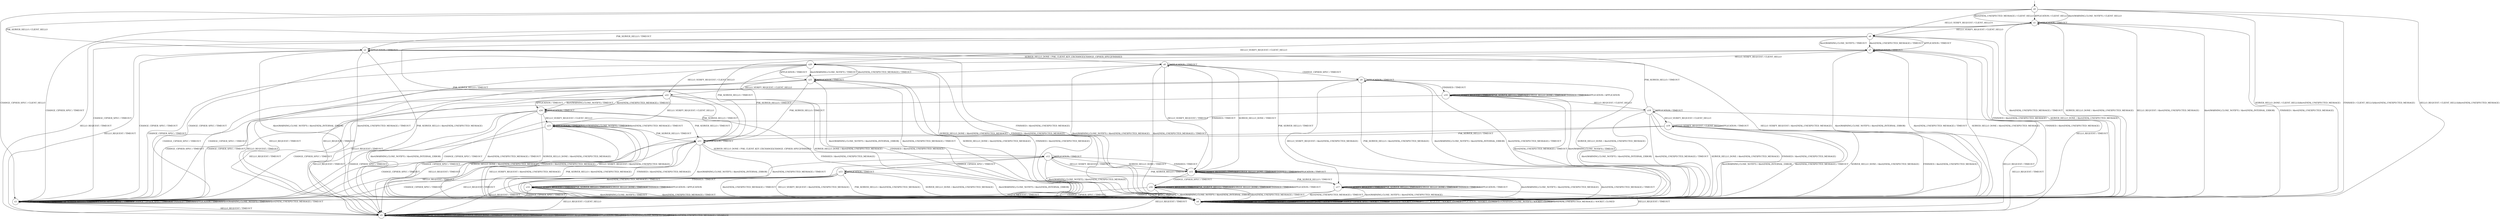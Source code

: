 digraph g {

	s0 [shape="circle" label="s0"];
	s1 [shape="circle" label="s1"];
	s2 [shape="circle" label="s2"];
	s3 [shape="circle" label="s3"];
	s4 [shape="circle" label="s4"];
	s5 [shape="circle" label="s5"];
	s6 [shape="circle" label="s6"];
	s7 [shape="circle" label="s7"];
	s8 [shape="circle" label="s8"];
	s9 [shape="circle" label="s9"];
	s10 [shape="circle" label="s10"];
	s11 [shape="circle" label="s11"];
	s12 [shape="circle" label="s12"];
	s13 [shape="circle" label="s13"];
	s14 [shape="circle" label="s14"];
	s15 [shape="circle" label="s15"];
	s16 [shape="circle" label="s16"];
	s17 [shape="circle" label="s17"];
	s18 [shape="circle" label="s18"];
	s19 [shape="circle" label="s19"];
	s20 [shape="circle" label="s20"];
	s21 [shape="circle" label="s21"];
	s22 [shape="circle" label="s22"];
	s23 [shape="circle" label="s23"];
	s24 [shape="circle" label="s24"];
	s0 -> s6 [label="HELLO_VERIFY_REQUEST / CLIENT_HELLO+"];
	s0 -> s2 [label="PSK_SERVER_HELLO / CLIENT_HELLO"];
	s0 -> s4 [label="SERVER_HELLO_DONE / CLIENT_HELLO|Alert(FATAL,UNEXPECTED_MESSAGE)"];
	s0 -> s3 [label="CHANGE_CIPHER_SPEC / CLIENT_HELLO"];
	s0 -> s4 [label="FINISHED / CLIENT_HELLO|Alert(FATAL,UNEXPECTED_MESSAGE)"];
	s0 -> s4 [label="HELLO_REQUEST / CLIENT_HELLO|Alert(FATAL,UNEXPECTED_MESSAGE)"];
	s0 -> s1 [label="APPLICATION / CLIENT_HELLO"];
	s0 -> s1 [label="Alert(WARNING,CLOSE_NOTIFY) / CLIENT_HELLO"];
	s0 -> s1 [label="Alert(FATAL,UNEXPECTED_MESSAGE) / CLIENT_HELLO"];
	s1 -> s6 [label="HELLO_VERIFY_REQUEST / CLIENT_HELLO"];
	s1 -> s2 [label="PSK_SERVER_HELLO / TIMEOUT"];
	s1 -> s4 [label="SERVER_HELLO_DONE / Alert(FATAL,UNEXPECTED_MESSAGE)"];
	s1 -> s3 [label="CHANGE_CIPHER_SPEC / TIMEOUT"];
	s1 -> s4 [label="FINISHED / Alert(FATAL,UNEXPECTED_MESSAGE)"];
	s1 -> s4 [label="HELLO_REQUEST / Alert(FATAL,UNEXPECTED_MESSAGE)"];
	s1 -> s1 [label="APPLICATION / TIMEOUT"];
	s1 -> s4 [label="Alert(WARNING,CLOSE_NOTIFY) / Alert(FATAL,INTERNAL_ERROR)"];
	s1 -> s4 [label="Alert(FATAL,UNEXPECTED_MESSAGE) / TIMEOUT"];
	s2 -> s4 [label="HELLO_VERIFY_REQUEST / Alert(FATAL,UNEXPECTED_MESSAGE)"];
	s2 -> s4 [label="PSK_SERVER_HELLO / Alert(FATAL,UNEXPECTED_MESSAGE)"];
	s2 -> s8 [label="SERVER_HELLO_DONE / PSK_CLIENT_KEY_EXCHANGE|CHANGE_CIPHER_SPEC|FINISHED"];
	s2 -> s3 [label="CHANGE_CIPHER_SPEC / TIMEOUT"];
	s2 -> s4 [label="FINISHED / Alert(FATAL,UNEXPECTED_MESSAGE)"];
	s2 -> s5 [label="HELLO_REQUEST / TIMEOUT"];
	s2 -> s2 [label="APPLICATION / TIMEOUT"];
	s2 -> s4 [label="Alert(WARNING,CLOSE_NOTIFY) / Alert(FATAL,INTERNAL_ERROR)"];
	s2 -> s4 [label="Alert(FATAL,UNEXPECTED_MESSAGE) / TIMEOUT"];
	s3 -> s3 [label="HELLO_VERIFY_REQUEST / TIMEOUT"];
	s3 -> s3 [label="PSK_SERVER_HELLO / TIMEOUT"];
	s3 -> s3 [label="SERVER_HELLO_DONE / TIMEOUT"];
	s3 -> s3 [label="CHANGE_CIPHER_SPEC / TIMEOUT"];
	s3 -> s3 [label="FINISHED / TIMEOUT"];
	s3 -> s5 [label="HELLO_REQUEST / TIMEOUT"];
	s3 -> s3 [label="APPLICATION / TIMEOUT"];
	s3 -> s3 [label="Alert(WARNING,CLOSE_NOTIFY) / TIMEOUT"];
	s3 -> s3 [label="Alert(FATAL,UNEXPECTED_MESSAGE) / TIMEOUT"];
	s4 -> s4 [label="HELLO_VERIFY_REQUEST / SOCKET_CLOSED"];
	s4 -> s4 [label="PSK_SERVER_HELLO / SOCKET_CLOSED"];
	s4 -> s4 [label="SERVER_HELLO_DONE / SOCKET_CLOSED"];
	s4 -> s4 [label="CHANGE_CIPHER_SPEC / SOCKET_CLOSED"];
	s4 -> s4 [label="FINISHED / SOCKET_CLOSED"];
	s4 -> s4 [label="HELLO_REQUEST / SOCKET_CLOSED"];
	s4 -> s4 [label="APPLICATION / SOCKET_CLOSED"];
	s4 -> s4 [label="Alert(WARNING,CLOSE_NOTIFY) / SOCKET_CLOSED"];
	s4 -> s4 [label="Alert(FATAL,UNEXPECTED_MESSAGE) / SOCKET_CLOSED"];
	s5 -> s5 [label="HELLO_VERIFY_REQUEST / DISABLED"];
	s5 -> s5 [label="PSK_SERVER_HELLO / DISABLED"];
	s5 -> s5 [label="SERVER_HELLO_DONE / DISABLED"];
	s5 -> s5 [label="CHANGE_CIPHER_SPEC / DISABLED"];
	s5 -> s5 [label="FINISHED / DISABLED"];
	s5 -> s5 [label="HELLO_REQUEST / DISABLED"];
	s5 -> s5 [label="APPLICATION / DISABLED"];
	s5 -> s5 [label="Alert(WARNING,CLOSE_NOTIFY) / DISABLED"];
	s5 -> s5 [label="Alert(FATAL,UNEXPECTED_MESSAGE) / DISABLED"];
	s6 -> s20 [label="HELLO_VERIFY_REQUEST / CLIENT_HELLO"];
	s6 -> s11 [label="PSK_SERVER_HELLO / TIMEOUT"];
	s6 -> s4 [label="SERVER_HELLO_DONE / Alert(FATAL,UNEXPECTED_MESSAGE)"];
	s6 -> s3 [label="CHANGE_CIPHER_SPEC / TIMEOUT"];
	s6 -> s4 [label="FINISHED / Alert(FATAL,UNEXPECTED_MESSAGE)"];
	s6 -> s5 [label="HELLO_REQUEST / TIMEOUT"];
	s6 -> s7 [label="APPLICATION / TIMEOUT"];
	s6 -> s7 [label="Alert(WARNING,CLOSE_NOTIFY) / TIMEOUT"];
	s6 -> s7 [label="Alert(FATAL,UNEXPECTED_MESSAGE) / TIMEOUT"];
	s7 -> s20 [label="HELLO_VERIFY_REQUEST / CLIENT_HELLO"];
	s7 -> s11 [label="PSK_SERVER_HELLO / TIMEOUT"];
	s7 -> s4 [label="SERVER_HELLO_DONE / Alert(FATAL,UNEXPECTED_MESSAGE)"];
	s7 -> s3 [label="CHANGE_CIPHER_SPEC / TIMEOUT"];
	s7 -> s4 [label="FINISHED / Alert(FATAL,UNEXPECTED_MESSAGE)"];
	s7 -> s5 [label="HELLO_REQUEST / TIMEOUT"];
	s7 -> s7 [label="APPLICATION / TIMEOUT"];
	s7 -> s4 [label="Alert(WARNING,CLOSE_NOTIFY) / Alert(FATAL,INTERNAL_ERROR)"];
	s7 -> s4 [label="Alert(FATAL,UNEXPECTED_MESSAGE) / TIMEOUT"];
	s8 -> s15 [label="HELLO_VERIFY_REQUEST / TIMEOUT"];
	s8 -> s17 [label="PSK_SERVER_HELLO / TIMEOUT"];
	s8 -> s15 [label="SERVER_HELLO_DONE / TIMEOUT"];
	s8 -> s9 [label="CHANGE_CIPHER_SPEC / TIMEOUT"];
	s8 -> s15 [label="FINISHED / TIMEOUT"];
	s8 -> s5 [label="HELLO_REQUEST / TIMEOUT"];
	s8 -> s8 [label="APPLICATION / TIMEOUT"];
	s8 -> s4 [label="Alert(WARNING,CLOSE_NOTIFY) / Alert(FATAL,UNEXPECTED_MESSAGE)"];
	s8 -> s4 [label="Alert(FATAL,UNEXPECTED_MESSAGE) / TIMEOUT"];
	s9 -> s4 [label="HELLO_VERIFY_REQUEST / Alert(FATAL,UNEXPECTED_MESSAGE)"];
	s9 -> s4 [label="PSK_SERVER_HELLO / Alert(FATAL,UNEXPECTED_MESSAGE)"];
	s9 -> s4 [label="SERVER_HELLO_DONE / Alert(FATAL,UNEXPECTED_MESSAGE)"];
	s9 -> s3 [label="CHANGE_CIPHER_SPEC / TIMEOUT"];
	s9 -> s10 [label="FINISHED / TIMEOUT"];
	s9 -> s5 [label="HELLO_REQUEST / TIMEOUT"];
	s9 -> s9 [label="APPLICATION / TIMEOUT"];
	s9 -> s4 [label="Alert(WARNING,CLOSE_NOTIFY) / Alert(FATAL,INTERNAL_ERROR)"];
	s9 -> s4 [label="Alert(FATAL,UNEXPECTED_MESSAGE) / TIMEOUT"];
	s10 -> s10 [label="HELLO_VERIFY_REQUEST / TIMEOUT"];
	s10 -> s10 [label="PSK_SERVER_HELLO / TIMEOUT"];
	s10 -> s10 [label="SERVER_HELLO_DONE / TIMEOUT"];
	s10 -> s3 [label="CHANGE_CIPHER_SPEC / TIMEOUT"];
	s10 -> s10 [label="FINISHED / TIMEOUT"];
	s10 -> s18 [label="HELLO_REQUEST / CLIENT_HELLO"];
	s10 -> s10 [label="APPLICATION / APPLICATION"];
	s10 -> s4 [label="Alert(WARNING,CLOSE_NOTIFY) / TIMEOUT"];
	s10 -> s4 [label="Alert(FATAL,UNEXPECTED_MESSAGE) / TIMEOUT"];
	s11 -> s4 [label="HELLO_VERIFY_REQUEST / Alert(FATAL,UNEXPECTED_MESSAGE)"];
	s11 -> s4 [label="PSK_SERVER_HELLO / Alert(FATAL,UNEXPECTED_MESSAGE)"];
	s11 -> s12 [label="SERVER_HELLO_DONE / PSK_CLIENT_KEY_EXCHANGE|CHANGE_CIPHER_SPEC|FINISHED"];
	s11 -> s3 [label="CHANGE_CIPHER_SPEC / TIMEOUT"];
	s11 -> s4 [label="FINISHED / Alert(FATAL,UNEXPECTED_MESSAGE)"];
	s11 -> s5 [label="HELLO_REQUEST / TIMEOUT"];
	s11 -> s11 [label="APPLICATION / TIMEOUT"];
	s11 -> s4 [label="Alert(WARNING,CLOSE_NOTIFY) / Alert(FATAL,INTERNAL_ERROR)"];
	s11 -> s4 [label="Alert(FATAL,UNEXPECTED_MESSAGE) / TIMEOUT"];
	s12 -> s15 [label="HELLO_VERIFY_REQUEST / TIMEOUT"];
	s12 -> s17 [label="PSK_SERVER_HELLO / TIMEOUT"];
	s12 -> s15 [label="SERVER_HELLO_DONE / TIMEOUT"];
	s12 -> s13 [label="CHANGE_CIPHER_SPEC / TIMEOUT"];
	s12 -> s15 [label="FINISHED / TIMEOUT"];
	s12 -> s5 [label="HELLO_REQUEST / TIMEOUT"];
	s12 -> s12 [label="APPLICATION / TIMEOUT"];
	s12 -> s4 [label="Alert(WARNING,CLOSE_NOTIFY) / Alert(FATAL,UNEXPECTED_MESSAGE)"];
	s12 -> s4 [label="Alert(FATAL,UNEXPECTED_MESSAGE) / TIMEOUT"];
	s13 -> s4 [label="HELLO_VERIFY_REQUEST / Alert(FATAL,UNEXPECTED_MESSAGE)"];
	s13 -> s4 [label="PSK_SERVER_HELLO / Alert(FATAL,UNEXPECTED_MESSAGE)"];
	s13 -> s4 [label="SERVER_HELLO_DONE / Alert(FATAL,UNEXPECTED_MESSAGE)"];
	s13 -> s3 [label="CHANGE_CIPHER_SPEC / TIMEOUT"];
	s13 -> s14 [label="FINISHED / TIMEOUT"];
	s13 -> s5 [label="HELLO_REQUEST / TIMEOUT"];
	s13 -> s13 [label="APPLICATION / TIMEOUT"];
	s13 -> s4 [label="Alert(WARNING,CLOSE_NOTIFY) / Alert(FATAL,INTERNAL_ERROR)"];
	s13 -> s4 [label="Alert(FATAL,UNEXPECTED_MESSAGE) / TIMEOUT"];
	s14 -> s14 [label="HELLO_VERIFY_REQUEST / TIMEOUT"];
	s14 -> s14 [label="PSK_SERVER_HELLO / TIMEOUT"];
	s14 -> s14 [label="SERVER_HELLO_DONE / TIMEOUT"];
	s14 -> s3 [label="CHANGE_CIPHER_SPEC / TIMEOUT"];
	s14 -> s14 [label="FINISHED / TIMEOUT"];
	s14 -> s5 [label="HELLO_REQUEST / CLIENT_HELLO"];
	s14 -> s14 [label="APPLICATION / APPLICATION"];
	s14 -> s4 [label="Alert(WARNING,CLOSE_NOTIFY) / TIMEOUT"];
	s14 -> s4 [label="Alert(FATAL,UNEXPECTED_MESSAGE) / TIMEOUT"];
	s15 -> s15 [label="HELLO_VERIFY_REQUEST / TIMEOUT"];
	s15 -> s17 [label="PSK_SERVER_HELLO / TIMEOUT"];
	s15 -> s15 [label="SERVER_HELLO_DONE / TIMEOUT"];
	s15 -> s16 [label="CHANGE_CIPHER_SPEC / TIMEOUT"];
	s15 -> s15 [label="FINISHED / TIMEOUT"];
	s15 -> s5 [label="HELLO_REQUEST / TIMEOUT"];
	s15 -> s15 [label="APPLICATION / TIMEOUT"];
	s15 -> s4 [label="Alert(WARNING,CLOSE_NOTIFY) / Alert(FATAL,UNEXPECTED_MESSAGE)"];
	s15 -> s4 [label="Alert(FATAL,UNEXPECTED_MESSAGE) / TIMEOUT"];
	s16 -> s16 [label="HELLO_VERIFY_REQUEST / TIMEOUT"];
	s16 -> s16 [label="PSK_SERVER_HELLO / TIMEOUT"];
	s16 -> s16 [label="SERVER_HELLO_DONE / TIMEOUT"];
	s16 -> s3 [label="CHANGE_CIPHER_SPEC / TIMEOUT"];
	s16 -> s16 [label="FINISHED / TIMEOUT"];
	s16 -> s5 [label="HELLO_REQUEST / TIMEOUT"];
	s16 -> s16 [label="APPLICATION / TIMEOUT"];
	s16 -> s4 [label="Alert(WARNING,CLOSE_NOTIFY) / Alert(FATAL,INTERNAL_ERROR)"];
	s16 -> s4 [label="Alert(FATAL,UNEXPECTED_MESSAGE) / TIMEOUT"];
	s17 -> s17 [label="HELLO_VERIFY_REQUEST / TIMEOUT"];
	s17 -> s17 [label="PSK_SERVER_HELLO / TIMEOUT"];
	s17 -> s17 [label="SERVER_HELLO_DONE / TIMEOUT"];
	s17 -> s3 [label="CHANGE_CIPHER_SPEC / TIMEOUT"];
	s17 -> s17 [label="FINISHED / TIMEOUT"];
	s17 -> s5 [label="HELLO_REQUEST / TIMEOUT"];
	s17 -> s17 [label="APPLICATION / TIMEOUT"];
	s17 -> s4 [label="Alert(WARNING,CLOSE_NOTIFY) / Alert(FATAL,UNEXPECTED_MESSAGE)"];
	s17 -> s4 [label="Alert(FATAL,UNEXPECTED_MESSAGE) / TIMEOUT"];
	s18 -> s19 [label="HELLO_VERIFY_REQUEST / CLIENT_HELLO"];
	s18 -> s2 [label="PSK_SERVER_HELLO / TIMEOUT"];
	s18 -> s4 [label="SERVER_HELLO_DONE / Alert(FATAL,UNEXPECTED_MESSAGE)"];
	s18 -> s3 [label="CHANGE_CIPHER_SPEC / TIMEOUT"];
	s18 -> s4 [label="FINISHED / Alert(FATAL,UNEXPECTED_MESSAGE)"];
	s18 -> s5 [label="HELLO_REQUEST / TIMEOUT"];
	s18 -> s18 [label="APPLICATION / TIMEOUT"];
	s18 -> s4 [label="Alert(WARNING,CLOSE_NOTIFY) / Alert(FATAL,INTERNAL_ERROR)"];
	s18 -> s4 [label="Alert(FATAL,UNEXPECTED_MESSAGE) / TIMEOUT"];
	s19 -> s19 [label="HELLO_VERIFY_REQUEST / CLIENT_HELLO"];
	s19 -> s11 [label="PSK_SERVER_HELLO / TIMEOUT"];
	s19 -> s4 [label="SERVER_HELLO_DONE / Alert(FATAL,UNEXPECTED_MESSAGE)"];
	s19 -> s3 [label="CHANGE_CIPHER_SPEC / TIMEOUT"];
	s19 -> s4 [label="FINISHED / Alert(FATAL,UNEXPECTED_MESSAGE)"];
	s19 -> s5 [label="HELLO_REQUEST / TIMEOUT"];
	s19 -> s19 [label="APPLICATION / TIMEOUT"];
	s19 -> s4 [label="Alert(WARNING,CLOSE_NOTIFY) / Alert(FATAL,INTERNAL_ERROR)"];
	s19 -> s4 [label="Alert(FATAL,UNEXPECTED_MESSAGE) / TIMEOUT"];
	s20 -> s22 [label="HELLO_VERIFY_REQUEST / CLIENT_HELLO"];
	s20 -> s11 [label="PSK_SERVER_HELLO / TIMEOUT"];
	s20 -> s4 [label="SERVER_HELLO_DONE / Alert(FATAL,UNEXPECTED_MESSAGE)"];
	s20 -> s3 [label="CHANGE_CIPHER_SPEC / TIMEOUT"];
	s20 -> s4 [label="FINISHED / Alert(FATAL,UNEXPECTED_MESSAGE)"];
	s20 -> s5 [label="HELLO_REQUEST / TIMEOUT"];
	s20 -> s21 [label="APPLICATION / TIMEOUT"];
	s20 -> s21 [label="Alert(WARNING,CLOSE_NOTIFY) / TIMEOUT"];
	s20 -> s21 [label="Alert(FATAL,UNEXPECTED_MESSAGE) / TIMEOUT"];
	s21 -> s22 [label="HELLO_VERIFY_REQUEST / CLIENT_HELLO"];
	s21 -> s11 [label="PSK_SERVER_HELLO / TIMEOUT"];
	s21 -> s4 [label="SERVER_HELLO_DONE / Alert(FATAL,UNEXPECTED_MESSAGE)"];
	s21 -> s3 [label="CHANGE_CIPHER_SPEC / TIMEOUT"];
	s21 -> s4 [label="FINISHED / Alert(FATAL,UNEXPECTED_MESSAGE)"];
	s21 -> s5 [label="HELLO_REQUEST / TIMEOUT"];
	s21 -> s21 [label="APPLICATION / TIMEOUT"];
	s21 -> s4 [label="Alert(WARNING,CLOSE_NOTIFY) / Alert(FATAL,INTERNAL_ERROR)"];
	s21 -> s4 [label="Alert(FATAL,UNEXPECTED_MESSAGE) / TIMEOUT"];
	s22 -> s23 [label="HELLO_VERIFY_REQUEST / CLIENT_HELLO"];
	s22 -> s11 [label="PSK_SERVER_HELLO / TIMEOUT"];
	s22 -> s4 [label="SERVER_HELLO_DONE / Alert(FATAL,UNEXPECTED_MESSAGE)"];
	s22 -> s3 [label="CHANGE_CIPHER_SPEC / TIMEOUT"];
	s22 -> s4 [label="FINISHED / Alert(FATAL,UNEXPECTED_MESSAGE)"];
	s22 -> s5 [label="HELLO_REQUEST / TIMEOUT"];
	s22 -> s24 [label="APPLICATION / TIMEOUT"];
	s22 -> s24 [label="Alert(WARNING,CLOSE_NOTIFY) / TIMEOUT"];
	s22 -> s24 [label="Alert(FATAL,UNEXPECTED_MESSAGE) / TIMEOUT"];
	s23 -> s4 [label="HELLO_VERIFY_REQUEST / Alert(FATAL,UNEXPECTED_MESSAGE)"];
	s23 -> s11 [label="PSK_SERVER_HELLO / TIMEOUT"];
	s23 -> s4 [label="SERVER_HELLO_DONE / Alert(FATAL,UNEXPECTED_MESSAGE)"];
	s23 -> s3 [label="CHANGE_CIPHER_SPEC / TIMEOUT"];
	s23 -> s4 [label="FINISHED / Alert(FATAL,UNEXPECTED_MESSAGE)"];
	s23 -> s5 [label="HELLO_REQUEST / TIMEOUT"];
	s23 -> s23 [label="APPLICATION / TIMEOUT"];
	s23 -> s23 [label="Alert(WARNING,CLOSE_NOTIFY) / TIMEOUT"];
	s23 -> s23 [label="Alert(FATAL,UNEXPECTED_MESSAGE) / TIMEOUT"];
	s24 -> s23 [label="HELLO_VERIFY_REQUEST / CLIENT_HELLO"];
	s24 -> s11 [label="PSK_SERVER_HELLO / TIMEOUT"];
	s24 -> s4 [label="SERVER_HELLO_DONE / Alert(FATAL,UNEXPECTED_MESSAGE)"];
	s24 -> s3 [label="CHANGE_CIPHER_SPEC / TIMEOUT"];
	s24 -> s4 [label="FINISHED / Alert(FATAL,UNEXPECTED_MESSAGE)"];
	s24 -> s5 [label="HELLO_REQUEST / TIMEOUT"];
	s24 -> s24 [label="APPLICATION / TIMEOUT"];
	s24 -> s4 [label="Alert(WARNING,CLOSE_NOTIFY) / Alert(FATAL,INTERNAL_ERROR)"];
	s24 -> s4 [label="Alert(FATAL,UNEXPECTED_MESSAGE) / TIMEOUT"];

__start0 [label="" shape="none" width="0" height="0"];
__start0 -> s0;

}
